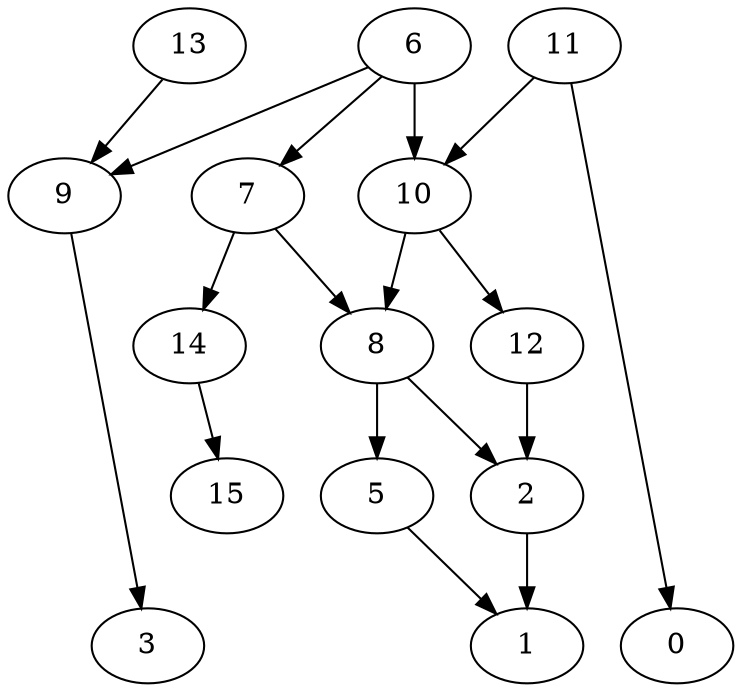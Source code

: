 digraph G {
    2;
    1;
    6;
    7;
    9;
    10;
    8;
    14;
    3;
    12;
    11;
    0;
    13;
    5;
    15;
    2 -> 1 [weight=2];
    6 -> 7 [weight=0];
    6 -> 9 [weight=0];
    6 -> 10 [weight=2];
    7 -> 8 [weight=0];
    7 -> 14 [weight=0];
    9 -> 3 [weight=0];
    10 -> 8 [weight=0];
    10 -> 12 [weight=0];
    8 -> 2 [weight=0];
    8 -> 5 [weight=0];
    14 -> 15 [weight=0];
    12 -> 2 [weight=0];
    11 -> 10 [weight=1];
    11 -> 0 [weight=0];
    13 -> 9 [weight=0];
    5 -> 1 [weight=0];
}
